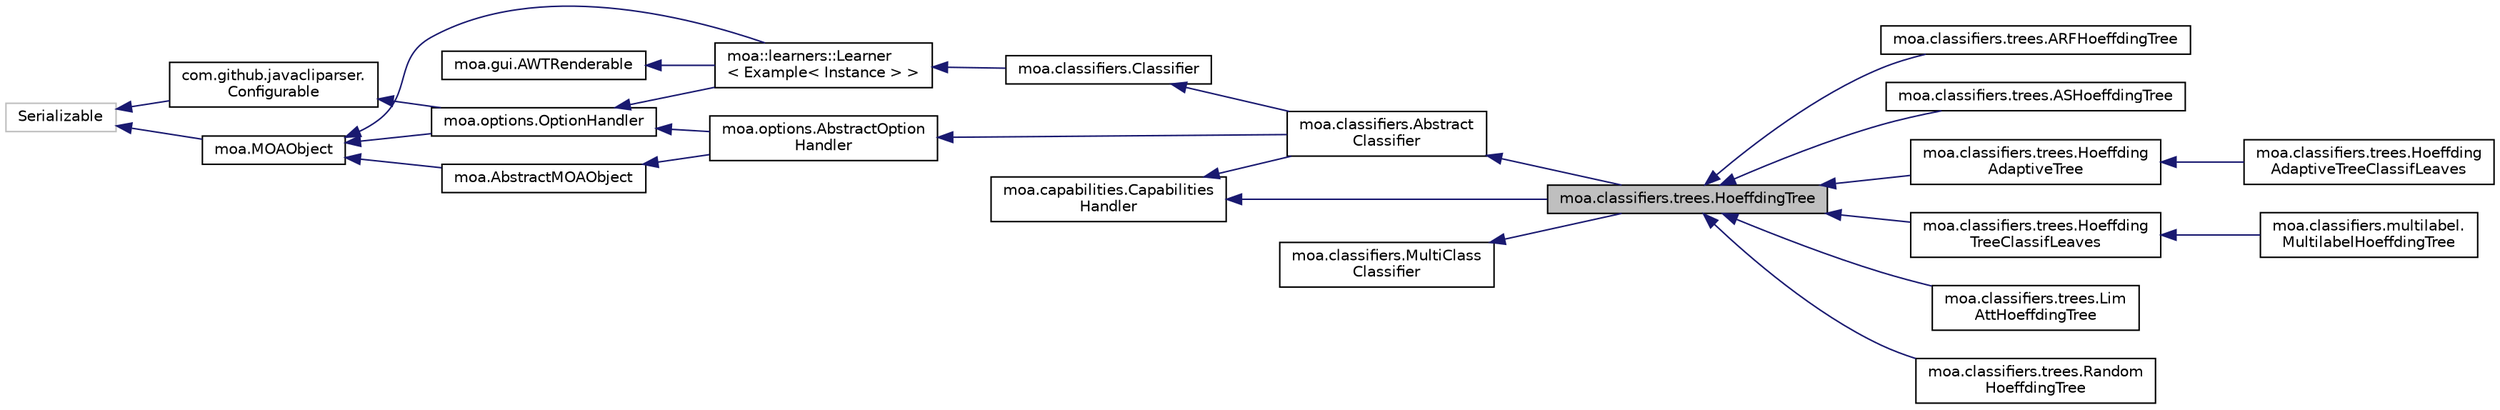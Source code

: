 digraph "moa.classifiers.trees.HoeffdingTree"
{
 // LATEX_PDF_SIZE
  edge [fontname="Helvetica",fontsize="10",labelfontname="Helvetica",labelfontsize="10"];
  node [fontname="Helvetica",fontsize="10",shape=record];
  rankdir="LR";
  Node1 [label="moa.classifiers.trees.HoeffdingTree",height=0.2,width=0.4,color="black", fillcolor="grey75", style="filled", fontcolor="black",tooltip=" "];
  Node2 -> Node1 [dir="back",color="midnightblue",fontsize="10",style="solid"];
  Node2 [label="moa.classifiers.Abstract\lClassifier",height=0.2,width=0.4,color="black", fillcolor="white", style="filled",URL="$classmoa_1_1classifiers_1_1_abstract_classifier.html",tooltip=" "];
  Node3 -> Node2 [dir="back",color="midnightblue",fontsize="10",style="solid"];
  Node3 [label="moa.options.AbstractOption\lHandler",height=0.2,width=0.4,color="black", fillcolor="white", style="filled",URL="$classmoa_1_1options_1_1_abstract_option_handler.html",tooltip=" "];
  Node4 -> Node3 [dir="back",color="midnightblue",fontsize="10",style="solid"];
  Node4 [label="moa.AbstractMOAObject",height=0.2,width=0.4,color="black", fillcolor="white", style="filled",URL="$classmoa_1_1_abstract_m_o_a_object.html",tooltip=" "];
  Node5 -> Node4 [dir="back",color="midnightblue",fontsize="10",style="solid"];
  Node5 [label="moa.MOAObject",height=0.2,width=0.4,color="black", fillcolor="white", style="filled",URL="$interfacemoa_1_1_m_o_a_object.html",tooltip=" "];
  Node6 -> Node5 [dir="back",color="midnightblue",fontsize="10",style="solid"];
  Node6 [label="Serializable",height=0.2,width=0.4,color="grey75", fillcolor="white", style="filled",tooltip=" "];
  Node7 -> Node3 [dir="back",color="midnightblue",fontsize="10",style="solid"];
  Node7 [label="moa.options.OptionHandler",height=0.2,width=0.4,color="black", fillcolor="white", style="filled",URL="$interfacemoa_1_1options_1_1_option_handler.html",tooltip=" "];
  Node5 -> Node7 [dir="back",color="midnightblue",fontsize="10",style="solid"];
  Node8 -> Node7 [dir="back",color="midnightblue",fontsize="10",style="solid"];
  Node8 [label="com.github.javacliparser.\lConfigurable",height=0.2,width=0.4,color="black", fillcolor="white", style="filled",URL="$interfacecom_1_1github_1_1javacliparser_1_1_configurable.html",tooltip=" "];
  Node6 -> Node8 [dir="back",color="midnightblue",fontsize="10",style="solid"];
  Node9 -> Node2 [dir="back",color="midnightblue",fontsize="10",style="solid"];
  Node9 [label="moa.classifiers.Classifier",height=0.2,width=0.4,color="black", fillcolor="white", style="filled",URL="$interfacemoa_1_1classifiers_1_1_classifier.html",tooltip=" "];
  Node10 -> Node9 [dir="back",color="midnightblue",fontsize="10",style="solid"];
  Node10 [label="moa::learners::Learner\l\< Example\< Instance \> \>",height=0.2,width=0.4,color="black", fillcolor="white", style="filled",URL="$interfacemoa_1_1learners_1_1_learner.html",tooltip=" "];
  Node5 -> Node10 [dir="back",color="midnightblue",fontsize="10",style="solid"];
  Node7 -> Node10 [dir="back",color="midnightblue",fontsize="10",style="solid"];
  Node11 -> Node10 [dir="back",color="midnightblue",fontsize="10",style="solid"];
  Node11 [label="moa.gui.AWTRenderable",height=0.2,width=0.4,color="black", fillcolor="white", style="filled",URL="$interfacemoa_1_1gui_1_1_a_w_t_renderable.html",tooltip=" "];
  Node12 -> Node2 [dir="back",color="midnightblue",fontsize="10",style="solid"];
  Node12 [label="moa.capabilities.Capabilities\lHandler",height=0.2,width=0.4,color="black", fillcolor="white", style="filled",URL="$interfacemoa_1_1capabilities_1_1_capabilities_handler.html",tooltip=" "];
  Node13 -> Node1 [dir="back",color="midnightblue",fontsize="10",style="solid"];
  Node13 [label="moa.classifiers.MultiClass\lClassifier",height=0.2,width=0.4,color="black", fillcolor="white", style="filled",URL="$interfacemoa_1_1classifiers_1_1_multi_class_classifier.html",tooltip=" "];
  Node12 -> Node1 [dir="back",color="midnightblue",fontsize="10",style="solid"];
  Node1 -> Node14 [dir="back",color="midnightblue",fontsize="10",style="solid"];
  Node14 [label="moa.classifiers.trees.ARFHoeffdingTree",height=0.2,width=0.4,color="black", fillcolor="white", style="filled",URL="$classmoa_1_1classifiers_1_1trees_1_1_a_r_f_hoeffding_tree.html",tooltip=" "];
  Node1 -> Node15 [dir="back",color="midnightblue",fontsize="10",style="solid"];
  Node15 [label="moa.classifiers.trees.ASHoeffdingTree",height=0.2,width=0.4,color="black", fillcolor="white", style="filled",URL="$classmoa_1_1classifiers_1_1trees_1_1_a_s_hoeffding_tree.html",tooltip=" "];
  Node1 -> Node16 [dir="back",color="midnightblue",fontsize="10",style="solid"];
  Node16 [label="moa.classifiers.trees.Hoeffding\lAdaptiveTree",height=0.2,width=0.4,color="black", fillcolor="white", style="filled",URL="$classmoa_1_1classifiers_1_1trees_1_1_hoeffding_adaptive_tree.html",tooltip=" "];
  Node16 -> Node17 [dir="back",color="midnightblue",fontsize="10",style="solid"];
  Node17 [label="moa.classifiers.trees.Hoeffding\lAdaptiveTreeClassifLeaves",height=0.2,width=0.4,color="black", fillcolor="white", style="filled",URL="$classmoa_1_1classifiers_1_1trees_1_1_hoeffding_adaptive_tree_classif_leaves.html",tooltip=" "];
  Node1 -> Node18 [dir="back",color="midnightblue",fontsize="10",style="solid"];
  Node18 [label="moa.classifiers.trees.Hoeffding\lTreeClassifLeaves",height=0.2,width=0.4,color="black", fillcolor="white", style="filled",URL="$classmoa_1_1classifiers_1_1trees_1_1_hoeffding_tree_classif_leaves.html",tooltip=" "];
  Node18 -> Node19 [dir="back",color="midnightblue",fontsize="10",style="solid"];
  Node19 [label="moa.classifiers.multilabel.\lMultilabelHoeffdingTree",height=0.2,width=0.4,color="black", fillcolor="white", style="filled",URL="$classmoa_1_1classifiers_1_1multilabel_1_1_multilabel_hoeffding_tree.html",tooltip=" "];
  Node1 -> Node20 [dir="back",color="midnightblue",fontsize="10",style="solid"];
  Node20 [label="moa.classifiers.trees.Lim\lAttHoeffdingTree",height=0.2,width=0.4,color="black", fillcolor="white", style="filled",URL="$classmoa_1_1classifiers_1_1trees_1_1_lim_att_hoeffding_tree.html",tooltip=" "];
  Node1 -> Node21 [dir="back",color="midnightblue",fontsize="10",style="solid"];
  Node21 [label="moa.classifiers.trees.Random\lHoeffdingTree",height=0.2,width=0.4,color="black", fillcolor="white", style="filled",URL="$classmoa_1_1classifiers_1_1trees_1_1_random_hoeffding_tree.html",tooltip=" "];
}
